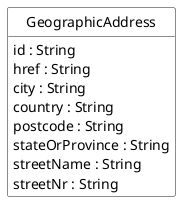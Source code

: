 ------------------------
/Users/laurenz/graphql-mongodb/uml_diagramms/Resource_GeographicAddress.png

@startuml GeographicAddress
hide circle
hide methods
hide stereotype
show <<Enumeration>> stereotype
skinparam class {
   BackgroundColor<<Enumeration>> #E6F5F7
   BackgroundColor<<Ref>> #FFFFE0
   BackgroundColor<<Pivot>> #FFFFFFF
   BackgroundColor #FCF2E3
}

class GeographicAddress <<Pivot>> {
    id : String
    href : String
    city : String
    country : String
    postcode : String
    stateOrProvince : String
    streetName : String
    streetNr : String
}


@enduml

PlantUML version 1.2019.00(Sun Jan 13 16:46:42 CET 2019)
(GPL source distribution)
Java Runtime: OpenJDK Runtime Environment
JVM: OpenJDK 64-Bit Server VM
Java Version: 13+13-Ubuntu-0ubunt1
Operating System: Linux
OS Version: 5.0.0-37-generic
Default Encoding: UTF-8
Language: en
Country: US

------------------------
